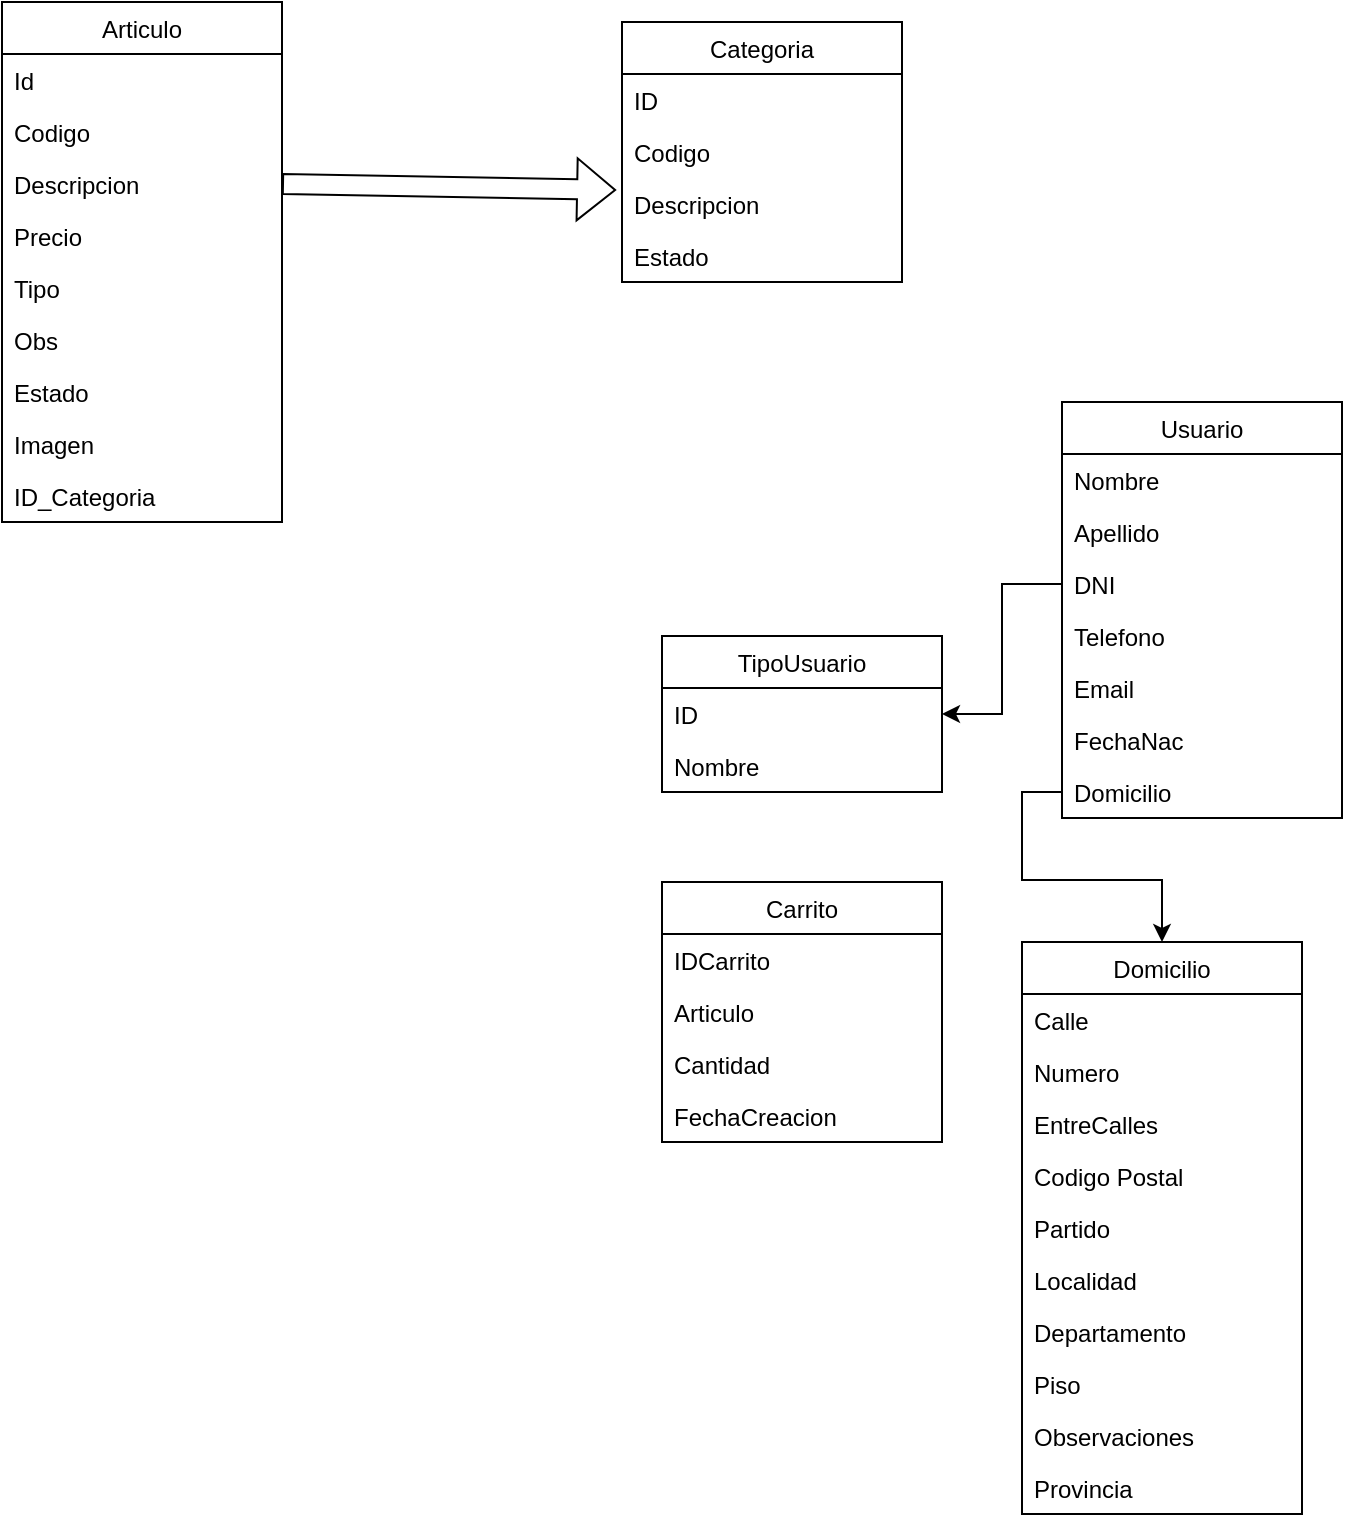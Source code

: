 <mxfile version="19.0.1" type="github">
  <diagram name="Page-1" id="58cdce13-f638-feb5-8d6f-7d28b1aa9fa0">
    <mxGraphModel dx="942" dy="582" grid="1" gridSize="10" guides="1" tooltips="1" connect="1" arrows="1" fold="1" page="1" pageScale="1" pageWidth="1100" pageHeight="850" background="none" math="0" shadow="0">
      <root>
        <mxCell id="0" />
        <mxCell id="1" parent="0" />
        <mxCell id="4r9tOcqemsS-EXLaSC5y-1" value="Articulo" style="swimlane;fontStyle=0;childLayout=stackLayout;horizontal=1;startSize=26;fillColor=none;horizontalStack=0;resizeParent=1;resizeParentMax=0;resizeLast=0;collapsible=1;marginBottom=0;" parent="1" vertex="1">
          <mxGeometry x="70" y="30" width="140" height="260" as="geometry" />
        </mxCell>
        <mxCell id="4r9tOcqemsS-EXLaSC5y-2" value="Id" style="text;strokeColor=none;fillColor=none;align=left;verticalAlign=top;spacingLeft=4;spacingRight=4;overflow=hidden;rotatable=0;points=[[0,0.5],[1,0.5]];portConstraint=eastwest;" parent="4r9tOcqemsS-EXLaSC5y-1" vertex="1">
          <mxGeometry y="26" width="140" height="26" as="geometry" />
        </mxCell>
        <mxCell id="4r9tOcqemsS-EXLaSC5y-3" value="Codigo" style="text;strokeColor=none;fillColor=none;align=left;verticalAlign=top;spacingLeft=4;spacingRight=4;overflow=hidden;rotatable=0;points=[[0,0.5],[1,0.5]];portConstraint=eastwest;" parent="4r9tOcqemsS-EXLaSC5y-1" vertex="1">
          <mxGeometry y="52" width="140" height="26" as="geometry" />
        </mxCell>
        <mxCell id="4r9tOcqemsS-EXLaSC5y-4" value="Descripcion" style="text;strokeColor=none;fillColor=none;align=left;verticalAlign=top;spacingLeft=4;spacingRight=4;overflow=hidden;rotatable=0;points=[[0,0.5],[1,0.5]];portConstraint=eastwest;" parent="4r9tOcqemsS-EXLaSC5y-1" vertex="1">
          <mxGeometry y="78" width="140" height="26" as="geometry" />
        </mxCell>
        <mxCell id="4r9tOcqemsS-EXLaSC5y-13" value="Precio" style="text;strokeColor=none;fillColor=none;align=left;verticalAlign=top;spacingLeft=4;spacingRight=4;overflow=hidden;rotatable=0;points=[[0,0.5],[1,0.5]];portConstraint=eastwest;" parent="4r9tOcqemsS-EXLaSC5y-1" vertex="1">
          <mxGeometry y="104" width="140" height="26" as="geometry" />
        </mxCell>
        <mxCell id="4r9tOcqemsS-EXLaSC5y-14" value="Tipo" style="text;strokeColor=none;fillColor=none;align=left;verticalAlign=top;spacingLeft=4;spacingRight=4;overflow=hidden;rotatable=0;points=[[0,0.5],[1,0.5]];portConstraint=eastwest;" parent="4r9tOcqemsS-EXLaSC5y-1" vertex="1">
          <mxGeometry y="130" width="140" height="26" as="geometry" />
        </mxCell>
        <mxCell id="4r9tOcqemsS-EXLaSC5y-15" value="Obs" style="text;strokeColor=none;fillColor=none;align=left;verticalAlign=top;spacingLeft=4;spacingRight=4;overflow=hidden;rotatable=0;points=[[0,0.5],[1,0.5]];portConstraint=eastwest;" parent="4r9tOcqemsS-EXLaSC5y-1" vertex="1">
          <mxGeometry y="156" width="140" height="26" as="geometry" />
        </mxCell>
        <mxCell id="4r9tOcqemsS-EXLaSC5y-16" value="Estado" style="text;strokeColor=none;fillColor=none;align=left;verticalAlign=top;spacingLeft=4;spacingRight=4;overflow=hidden;rotatable=0;points=[[0,0.5],[1,0.5]];portConstraint=eastwest;" parent="4r9tOcqemsS-EXLaSC5y-1" vertex="1">
          <mxGeometry y="182" width="140" height="26" as="geometry" />
        </mxCell>
        <mxCell id="4r9tOcqemsS-EXLaSC5y-38" value="Imagen" style="text;strokeColor=none;fillColor=none;align=left;verticalAlign=top;spacingLeft=4;spacingRight=4;overflow=hidden;rotatable=0;points=[[0,0.5],[1,0.5]];portConstraint=eastwest;" parent="4r9tOcqemsS-EXLaSC5y-1" vertex="1">
          <mxGeometry y="208" width="140" height="26" as="geometry" />
        </mxCell>
        <mxCell id="4r9tOcqemsS-EXLaSC5y-17" value="ID_Categoria" style="text;strokeColor=none;fillColor=none;align=left;verticalAlign=top;spacingLeft=4;spacingRight=4;overflow=hidden;rotatable=0;points=[[0,0.5],[1,0.5]];portConstraint=eastwest;" parent="4r9tOcqemsS-EXLaSC5y-1" vertex="1">
          <mxGeometry y="234" width="140" height="26" as="geometry" />
        </mxCell>
        <mxCell id="4r9tOcqemsS-EXLaSC5y-9" value="Categoria" style="swimlane;fontStyle=0;childLayout=stackLayout;horizontal=1;startSize=26;fillColor=none;horizontalStack=0;resizeParent=1;resizeParentMax=0;resizeLast=0;collapsible=1;marginBottom=0;" parent="1" vertex="1">
          <mxGeometry x="380" y="40" width="140" height="130" as="geometry" />
        </mxCell>
        <mxCell id="4r9tOcqemsS-EXLaSC5y-10" value="ID" style="text;strokeColor=none;fillColor=none;align=left;verticalAlign=top;spacingLeft=4;spacingRight=4;overflow=hidden;rotatable=0;points=[[0,0.5],[1,0.5]];portConstraint=eastwest;" parent="4r9tOcqemsS-EXLaSC5y-9" vertex="1">
          <mxGeometry y="26" width="140" height="26" as="geometry" />
        </mxCell>
        <mxCell id="4r9tOcqemsS-EXLaSC5y-11" value="Codigo" style="text;strokeColor=none;fillColor=none;align=left;verticalAlign=top;spacingLeft=4;spacingRight=4;overflow=hidden;rotatable=0;points=[[0,0.5],[1,0.5]];portConstraint=eastwest;" parent="4r9tOcqemsS-EXLaSC5y-9" vertex="1">
          <mxGeometry y="52" width="140" height="26" as="geometry" />
        </mxCell>
        <mxCell id="4r9tOcqemsS-EXLaSC5y-12" value="Descripcion" style="text;strokeColor=none;fillColor=none;align=left;verticalAlign=top;spacingLeft=4;spacingRight=4;overflow=hidden;rotatable=0;points=[[0,0.5],[1,0.5]];portConstraint=eastwest;" parent="4r9tOcqemsS-EXLaSC5y-9" vertex="1">
          <mxGeometry y="78" width="140" height="26" as="geometry" />
        </mxCell>
        <mxCell id="4r9tOcqemsS-EXLaSC5y-18" value="Estado" style="text;strokeColor=none;fillColor=none;align=left;verticalAlign=top;spacingLeft=4;spacingRight=4;overflow=hidden;rotatable=0;points=[[0,0.5],[1,0.5]];portConstraint=eastwest;" parent="4r9tOcqemsS-EXLaSC5y-9" vertex="1">
          <mxGeometry y="104" width="140" height="26" as="geometry" />
        </mxCell>
        <mxCell id="4r9tOcqemsS-EXLaSC5y-19" value="Usuario" style="swimlane;fontStyle=0;childLayout=stackLayout;horizontal=1;startSize=26;fillColor=none;horizontalStack=0;resizeParent=1;resizeParentMax=0;resizeLast=0;collapsible=1;marginBottom=0;" parent="1" vertex="1">
          <mxGeometry x="600" y="230" width="140" height="208" as="geometry" />
        </mxCell>
        <mxCell id="4r9tOcqemsS-EXLaSC5y-21" value="Nombre" style="text;strokeColor=none;fillColor=none;align=left;verticalAlign=top;spacingLeft=4;spacingRight=4;overflow=hidden;rotatable=0;points=[[0,0.5],[1,0.5]];portConstraint=eastwest;" parent="4r9tOcqemsS-EXLaSC5y-19" vertex="1">
          <mxGeometry y="26" width="140" height="26" as="geometry" />
        </mxCell>
        <mxCell id="4r9tOcqemsS-EXLaSC5y-22" value="Apellido" style="text;strokeColor=none;fillColor=none;align=left;verticalAlign=top;spacingLeft=4;spacingRight=4;overflow=hidden;rotatable=0;points=[[0,0.5],[1,0.5]];portConstraint=eastwest;" parent="4r9tOcqemsS-EXLaSC5y-19" vertex="1">
          <mxGeometry y="52" width="140" height="26" as="geometry" />
        </mxCell>
        <mxCell id="4r9tOcqemsS-EXLaSC5y-23" value="DNI" style="text;strokeColor=none;fillColor=none;align=left;verticalAlign=top;spacingLeft=4;spacingRight=4;overflow=hidden;rotatable=0;points=[[0,0.5],[1,0.5]];portConstraint=eastwest;" parent="4r9tOcqemsS-EXLaSC5y-19" vertex="1">
          <mxGeometry y="78" width="140" height="26" as="geometry" />
        </mxCell>
        <mxCell id="4r9tOcqemsS-EXLaSC5y-27" value="Telefono" style="text;strokeColor=none;fillColor=none;align=left;verticalAlign=top;spacingLeft=4;spacingRight=4;overflow=hidden;rotatable=0;points=[[0,0.5],[1,0.5]];portConstraint=eastwest;" parent="4r9tOcqemsS-EXLaSC5y-19" vertex="1">
          <mxGeometry y="104" width="140" height="26" as="geometry" />
        </mxCell>
        <mxCell id="4r9tOcqemsS-EXLaSC5y-24" value="Email" style="text;strokeColor=none;fillColor=none;align=left;verticalAlign=top;spacingLeft=4;spacingRight=4;overflow=hidden;rotatable=0;points=[[0,0.5],[1,0.5]];portConstraint=eastwest;" parent="4r9tOcqemsS-EXLaSC5y-19" vertex="1">
          <mxGeometry y="130" width="140" height="26" as="geometry" />
        </mxCell>
        <mxCell id="4r9tOcqemsS-EXLaSC5y-25" value="FechaNac" style="text;strokeColor=none;fillColor=none;align=left;verticalAlign=top;spacingLeft=4;spacingRight=4;overflow=hidden;rotatable=0;points=[[0,0.5],[1,0.5]];portConstraint=eastwest;" parent="4r9tOcqemsS-EXLaSC5y-19" vertex="1">
          <mxGeometry y="156" width="140" height="26" as="geometry" />
        </mxCell>
        <mxCell id="4r9tOcqemsS-EXLaSC5y-67" value="Domicilio" style="text;strokeColor=none;fillColor=none;align=left;verticalAlign=top;spacingLeft=4;spacingRight=4;overflow=hidden;rotatable=0;points=[[0,0.5],[1,0.5]];portConstraint=eastwest;" parent="4r9tOcqemsS-EXLaSC5y-19" vertex="1">
          <mxGeometry y="182" width="140" height="26" as="geometry" />
        </mxCell>
        <mxCell id="4r9tOcqemsS-EXLaSC5y-29" value="Domicilio" style="swimlane;fontStyle=0;childLayout=stackLayout;horizontal=1;startSize=26;fillColor=none;horizontalStack=0;resizeParent=1;resizeParentMax=0;resizeLast=0;collapsible=1;marginBottom=0;" parent="1" vertex="1">
          <mxGeometry x="580" y="500" width="140" height="286" as="geometry" />
        </mxCell>
        <mxCell id="4r9tOcqemsS-EXLaSC5y-37" value="Calle" style="text;strokeColor=none;fillColor=none;align=left;verticalAlign=top;spacingLeft=4;spacingRight=4;overflow=hidden;rotatable=0;points=[[0,0.5],[1,0.5]];portConstraint=eastwest;" parent="4r9tOcqemsS-EXLaSC5y-29" vertex="1">
          <mxGeometry y="26" width="140" height="26" as="geometry" />
        </mxCell>
        <mxCell id="4r9tOcqemsS-EXLaSC5y-31" value="Numero" style="text;strokeColor=none;fillColor=none;align=left;verticalAlign=top;spacingLeft=4;spacingRight=4;overflow=hidden;rotatable=0;points=[[0,0.5],[1,0.5]];portConstraint=eastwest;" parent="4r9tOcqemsS-EXLaSC5y-29" vertex="1">
          <mxGeometry y="52" width="140" height="26" as="geometry" />
        </mxCell>
        <mxCell id="4r9tOcqemsS-EXLaSC5y-32" value="EntreCalles" style="text;strokeColor=none;fillColor=none;align=left;verticalAlign=top;spacingLeft=4;spacingRight=4;overflow=hidden;rotatable=0;points=[[0,0.5],[1,0.5]];portConstraint=eastwest;" parent="4r9tOcqemsS-EXLaSC5y-29" vertex="1">
          <mxGeometry y="78" width="140" height="26" as="geometry" />
        </mxCell>
        <mxCell id="4r9tOcqemsS-EXLaSC5y-33" value="Codigo Postal" style="text;strokeColor=none;fillColor=none;align=left;verticalAlign=top;spacingLeft=4;spacingRight=4;overflow=hidden;rotatable=0;points=[[0,0.5],[1,0.5]];portConstraint=eastwest;" parent="4r9tOcqemsS-EXLaSC5y-29" vertex="1">
          <mxGeometry y="104" width="140" height="26" as="geometry" />
        </mxCell>
        <mxCell id="4r9tOcqemsS-EXLaSC5y-56" value="Partido" style="text;strokeColor=none;fillColor=none;align=left;verticalAlign=top;spacingLeft=4;spacingRight=4;overflow=hidden;rotatable=0;points=[[0,0.5],[1,0.5]];portConstraint=eastwest;" parent="4r9tOcqemsS-EXLaSC5y-29" vertex="1">
          <mxGeometry y="130" width="140" height="26" as="geometry" />
        </mxCell>
        <mxCell id="4r9tOcqemsS-EXLaSC5y-34" value="Localidad" style="text;strokeColor=none;fillColor=none;align=left;verticalAlign=top;spacingLeft=4;spacingRight=4;overflow=hidden;rotatable=0;points=[[0,0.5],[1,0.5]];portConstraint=eastwest;" parent="4r9tOcqemsS-EXLaSC5y-29" vertex="1">
          <mxGeometry y="156" width="140" height="26" as="geometry" />
        </mxCell>
        <mxCell id="4r9tOcqemsS-EXLaSC5y-57" value="Departamento" style="text;strokeColor=none;fillColor=none;align=left;verticalAlign=top;spacingLeft=4;spacingRight=4;overflow=hidden;rotatable=0;points=[[0,0.5],[1,0.5]];portConstraint=eastwest;" parent="4r9tOcqemsS-EXLaSC5y-29" vertex="1">
          <mxGeometry y="182" width="140" height="26" as="geometry" />
        </mxCell>
        <mxCell id="4r9tOcqemsS-EXLaSC5y-58" value="Piso" style="text;strokeColor=none;fillColor=none;align=left;verticalAlign=top;spacingLeft=4;spacingRight=4;overflow=hidden;rotatable=0;points=[[0,0.5],[1,0.5]];portConstraint=eastwest;" parent="4r9tOcqemsS-EXLaSC5y-29" vertex="1">
          <mxGeometry y="208" width="140" height="26" as="geometry" />
        </mxCell>
        <mxCell id="4r9tOcqemsS-EXLaSC5y-59" value="Observaciones" style="text;strokeColor=none;fillColor=none;align=left;verticalAlign=top;spacingLeft=4;spacingRight=4;overflow=hidden;rotatable=0;points=[[0,0.5],[1,0.5]];portConstraint=eastwest;" parent="4r9tOcqemsS-EXLaSC5y-29" vertex="1">
          <mxGeometry y="234" width="140" height="26" as="geometry" />
        </mxCell>
        <mxCell id="4r9tOcqemsS-EXLaSC5y-35" value="Provincia" style="text;strokeColor=none;fillColor=none;align=left;verticalAlign=top;spacingLeft=4;spacingRight=4;overflow=hidden;rotatable=0;points=[[0,0.5],[1,0.5]];portConstraint=eastwest;" parent="4r9tOcqemsS-EXLaSC5y-29" vertex="1">
          <mxGeometry y="260" width="140" height="26" as="geometry" />
        </mxCell>
        <mxCell id="4r9tOcqemsS-EXLaSC5y-49" value="Carrito" style="swimlane;fontStyle=0;childLayout=stackLayout;horizontal=1;startSize=26;fillColor=none;horizontalStack=0;resizeParent=1;resizeParentMax=0;resizeLast=0;collapsible=1;marginBottom=0;" parent="1" vertex="1">
          <mxGeometry x="400" y="470" width="140" height="130" as="geometry" />
        </mxCell>
        <mxCell id="4r9tOcqemsS-EXLaSC5y-50" value="IDCarrito" style="text;strokeColor=none;fillColor=none;align=left;verticalAlign=top;spacingLeft=4;spacingRight=4;overflow=hidden;rotatable=0;points=[[0,0.5],[1,0.5]];portConstraint=eastwest;" parent="4r9tOcqemsS-EXLaSC5y-49" vertex="1">
          <mxGeometry y="26" width="140" height="26" as="geometry" />
        </mxCell>
        <mxCell id="4r9tOcqemsS-EXLaSC5y-51" value="Articulo" style="text;strokeColor=none;fillColor=none;align=left;verticalAlign=top;spacingLeft=4;spacingRight=4;overflow=hidden;rotatable=0;points=[[0,0.5],[1,0.5]];portConstraint=eastwest;" parent="4r9tOcqemsS-EXLaSC5y-49" vertex="1">
          <mxGeometry y="52" width="140" height="26" as="geometry" />
        </mxCell>
        <mxCell id="4r9tOcqemsS-EXLaSC5y-52" value="Cantidad" style="text;strokeColor=none;fillColor=none;align=left;verticalAlign=top;spacingLeft=4;spacingRight=4;overflow=hidden;rotatable=0;points=[[0,0.5],[1,0.5]];portConstraint=eastwest;" parent="4r9tOcqemsS-EXLaSC5y-49" vertex="1">
          <mxGeometry y="78" width="140" height="26" as="geometry" />
        </mxCell>
        <mxCell id="4r9tOcqemsS-EXLaSC5y-55" value="FechaCreacion" style="text;strokeColor=none;fillColor=none;align=left;verticalAlign=top;spacingLeft=4;spacingRight=4;overflow=hidden;rotatable=0;points=[[0,0.5],[1,0.5]];portConstraint=eastwest;" parent="4r9tOcqemsS-EXLaSC5y-49" vertex="1">
          <mxGeometry y="104" width="140" height="26" as="geometry" />
        </mxCell>
        <mxCell id="4r9tOcqemsS-EXLaSC5y-60" value="TipoUsuario" style="swimlane;fontStyle=0;childLayout=stackLayout;horizontal=1;startSize=26;fillColor=none;horizontalStack=0;resizeParent=1;resizeParentMax=0;resizeLast=0;collapsible=1;marginBottom=0;" parent="1" vertex="1">
          <mxGeometry x="400" y="347" width="140" height="78" as="geometry" />
        </mxCell>
        <mxCell id="4r9tOcqemsS-EXLaSC5y-61" value="ID" style="text;strokeColor=none;fillColor=none;align=left;verticalAlign=top;spacingLeft=4;spacingRight=4;overflow=hidden;rotatable=0;points=[[0,0.5],[1,0.5]];portConstraint=eastwest;" parent="4r9tOcqemsS-EXLaSC5y-60" vertex="1">
          <mxGeometry y="26" width="140" height="26" as="geometry" />
        </mxCell>
        <mxCell id="4r9tOcqemsS-EXLaSC5y-62" value="Nombre" style="text;strokeColor=none;fillColor=none;align=left;verticalAlign=top;spacingLeft=4;spacingRight=4;overflow=hidden;rotatable=0;points=[[0,0.5],[1,0.5]];portConstraint=eastwest;" parent="4r9tOcqemsS-EXLaSC5y-60" vertex="1">
          <mxGeometry y="52" width="140" height="26" as="geometry" />
        </mxCell>
        <mxCell id="4r9tOcqemsS-EXLaSC5y-66" style="edgeStyle=orthogonalEdgeStyle;rounded=0;orthogonalLoop=1;jettySize=auto;html=1;" parent="1" source="4r9tOcqemsS-EXLaSC5y-23" target="4r9tOcqemsS-EXLaSC5y-61" edge="1">
          <mxGeometry relative="1" as="geometry" />
        </mxCell>
        <mxCell id="4r9tOcqemsS-EXLaSC5y-68" style="edgeStyle=orthogonalEdgeStyle;rounded=0;orthogonalLoop=1;jettySize=auto;html=1;" parent="1" source="4r9tOcqemsS-EXLaSC5y-67" target="4r9tOcqemsS-EXLaSC5y-29" edge="1">
          <mxGeometry relative="1" as="geometry" />
        </mxCell>
        <mxCell id="HLows6BcIKthp9Qr37mT-2" value="" style="shape=flexArrow;endArrow=classic;html=1;rounded=0;exitX=1;exitY=0.5;exitDx=0;exitDy=0;entryX=-0.021;entryY=0.231;entryDx=0;entryDy=0;entryPerimeter=0;" edge="1" parent="1" source="4r9tOcqemsS-EXLaSC5y-4" target="4r9tOcqemsS-EXLaSC5y-12">
          <mxGeometry width="50" height="50" relative="1" as="geometry">
            <mxPoint x="460" y="330" as="sourcePoint" />
            <mxPoint x="510" y="280" as="targetPoint" />
          </mxGeometry>
        </mxCell>
      </root>
    </mxGraphModel>
  </diagram>
</mxfile>
